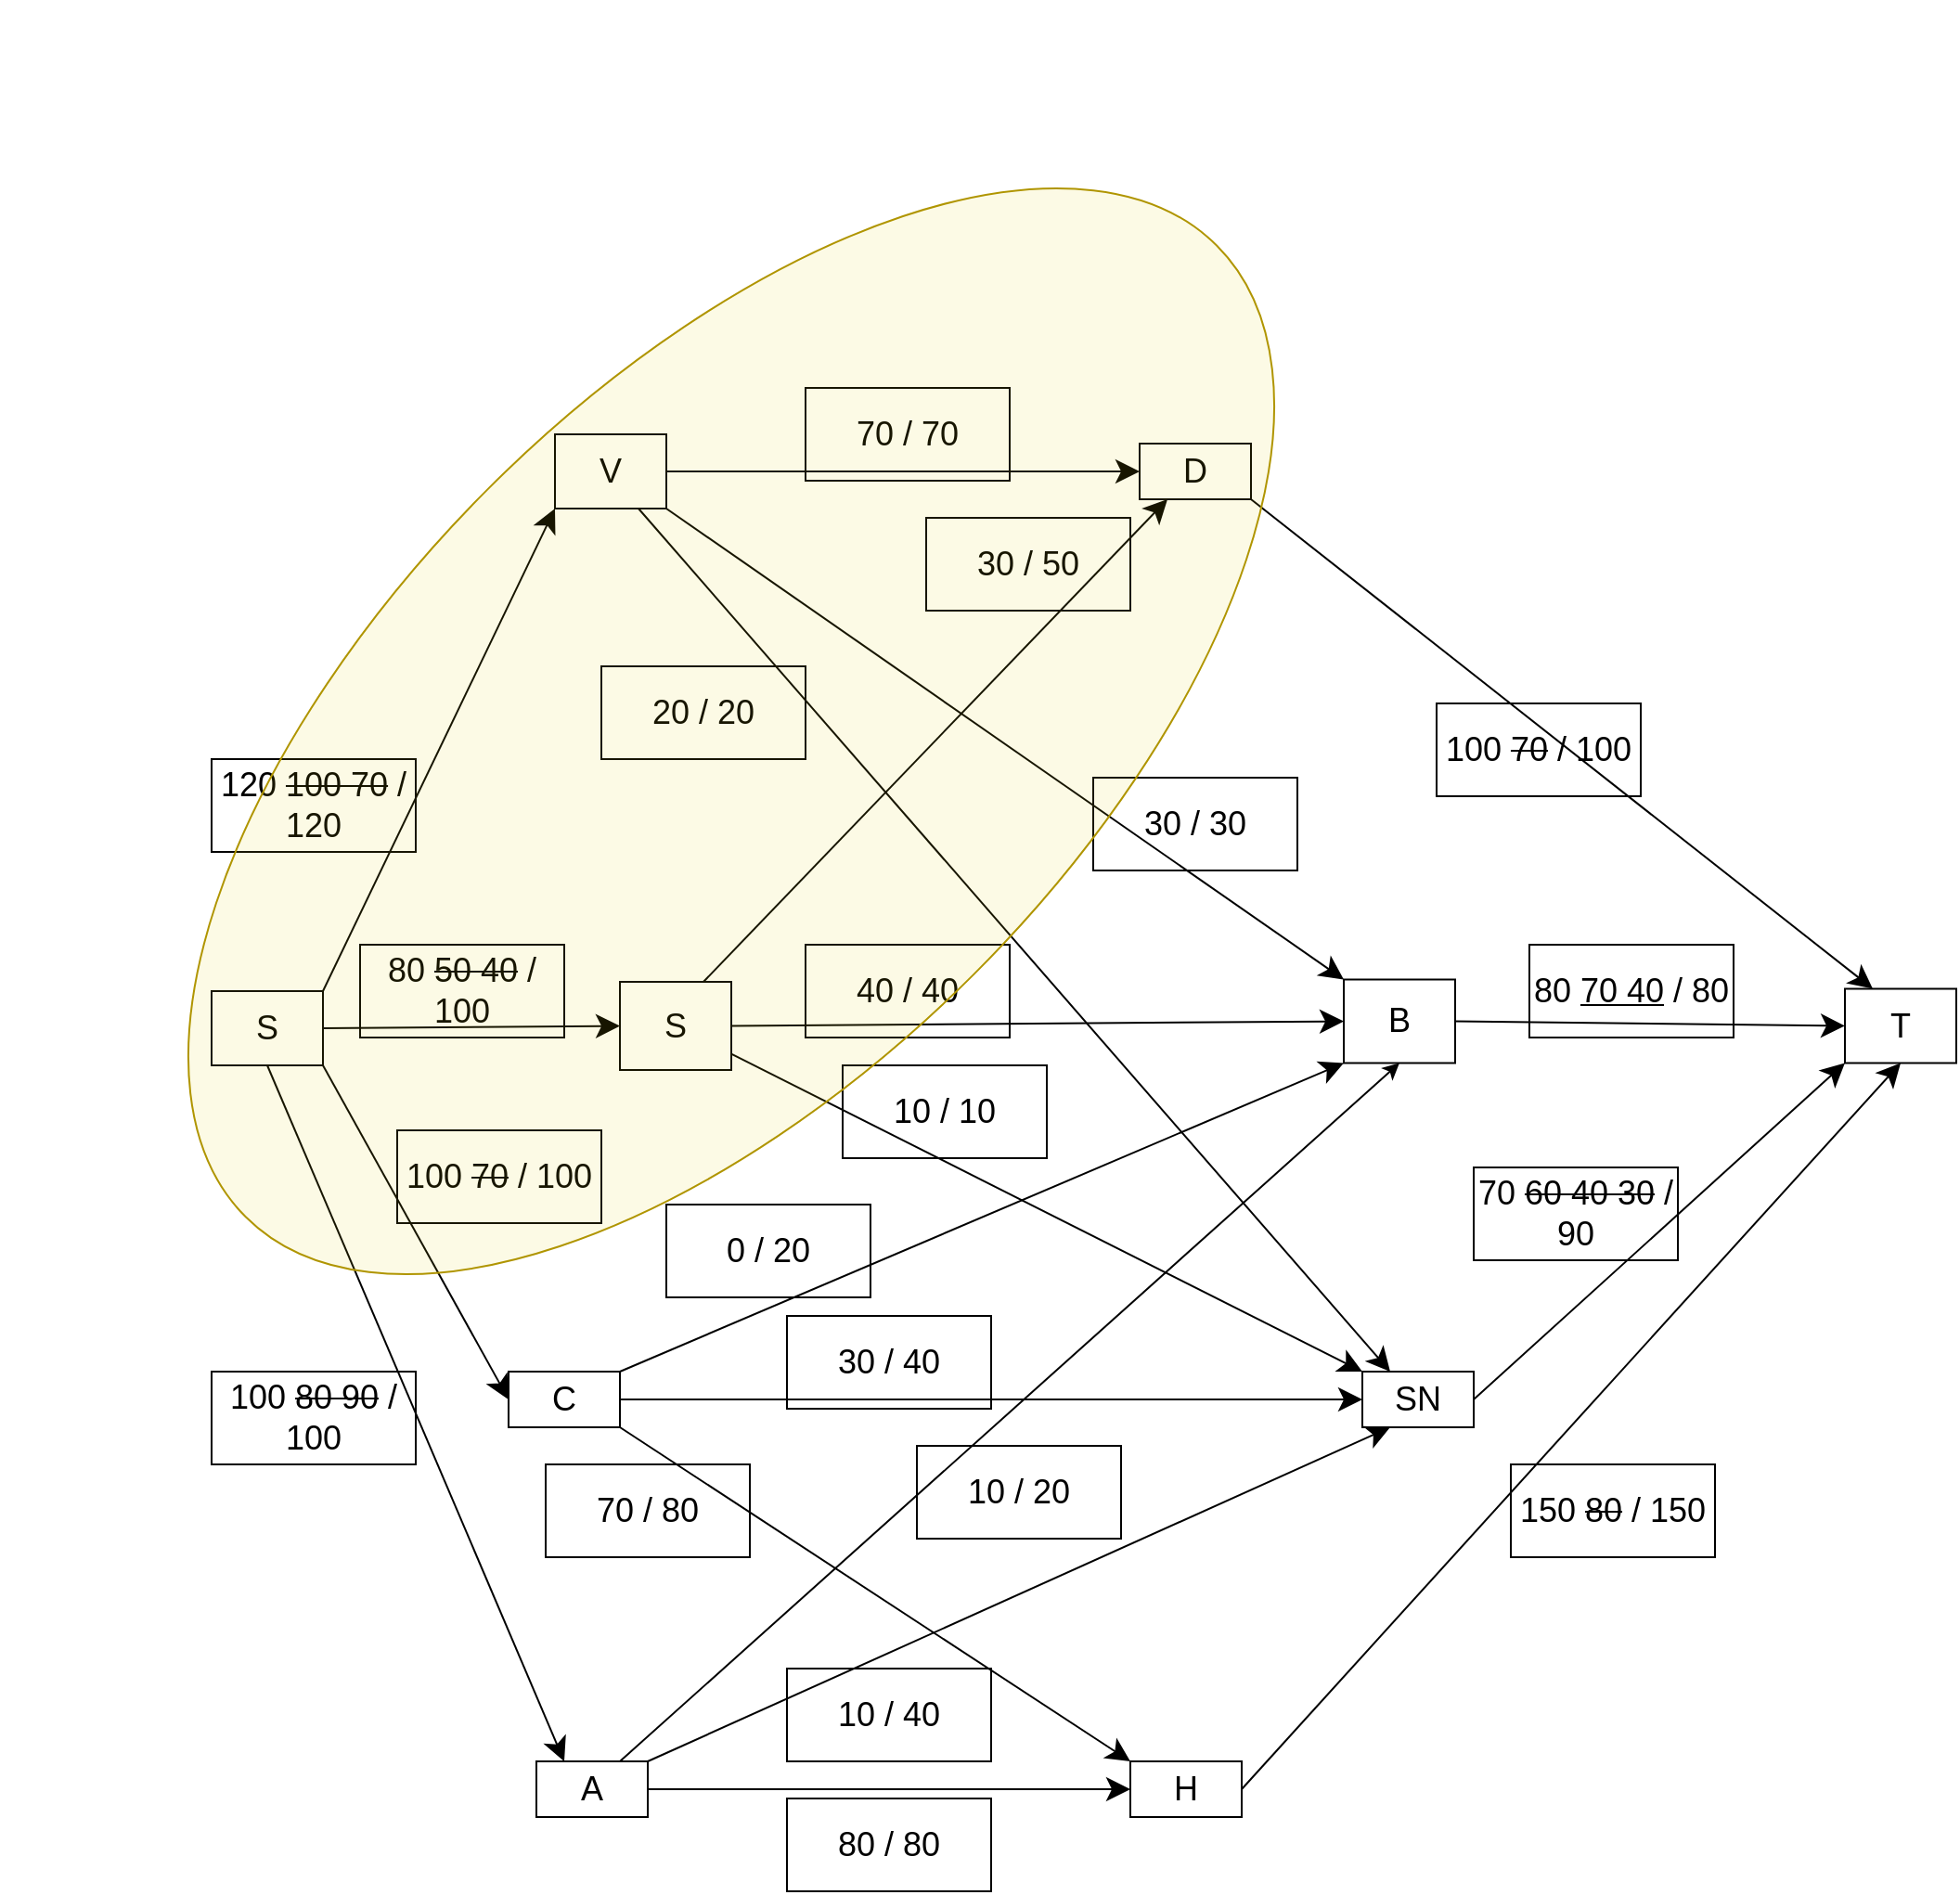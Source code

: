 <mxfile>
    <diagram id="BSCIQS46nkcK8EYovxv_" name="Page-1">
        <mxGraphModel dx="1563" dy="2040" grid="1" gridSize="10" guides="1" tooltips="1" connect="1" arrows="1" fold="1" page="1" pageScale="1" pageWidth="850" pageHeight="1100" background="#ffffff" math="0" shadow="0">
            <root>
                <mxCell id="0"/>
                <mxCell id="1" parent="0"/>
                <mxCell id="3" value="&lt;font style=&quot;font-size: 18px;&quot;&gt;S&lt;/font&gt;" style="text;html=1;align=center;verticalAlign=middle;whiteSpace=wrap;rounded=0;strokeColor=#000000;fontColor=#000000;" vertex="1" parent="1">
                    <mxGeometry x="190" y="215" width="60" height="40" as="geometry"/>
                </mxCell>
                <mxCell id="4" value="&lt;font style=&quot;font-size: 18px;&quot;&gt;V&lt;/font&gt;" style="text;html=1;align=center;verticalAlign=middle;whiteSpace=wrap;rounded=0;strokeColor=#000000;fontColor=#000000;" vertex="1" parent="1">
                    <mxGeometry x="375" y="-85" width="60" height="40" as="geometry"/>
                </mxCell>
                <mxCell id="5" value="" style="endArrow=classic;html=1;fontSize=18;exitX=1;exitY=0;exitDx=0;exitDy=0;entryX=0;entryY=1;entryDx=0;entryDy=0;endSize=10;startSize=6;fontColor=#000000;strokeColor=#000000;" edge="1" parent="1" source="3" target="4">
                    <mxGeometry width="50" height="50" relative="1" as="geometry">
                        <mxPoint x="400" y="220" as="sourcePoint"/>
                        <mxPoint x="450" y="170" as="targetPoint"/>
                    </mxGeometry>
                </mxCell>
                <mxCell id="6" value="&lt;font style=&quot;font-size: 18px;&quot;&gt;D&lt;/font&gt;" style="text;html=1;align=center;verticalAlign=middle;whiteSpace=wrap;rounded=0;strokeColor=#000000;fontColor=#000000;" vertex="1" parent="1">
                    <mxGeometry x="690" y="-80" width="60" height="30" as="geometry"/>
                </mxCell>
                <mxCell id="7" value="" style="endArrow=classic;html=1;fontSize=18;startSize=6;endSize=10;entryX=0;entryY=0.5;entryDx=0;entryDy=0;exitX=1;exitY=0.5;exitDx=0;exitDy=0;fontColor=#000000;strokeColor=#000000;" edge="1" parent="1" source="4" target="6">
                    <mxGeometry width="50" height="50" relative="1" as="geometry">
                        <mxPoint x="410" y="35" as="sourcePoint"/>
                        <mxPoint x="460" y="-15" as="targetPoint"/>
                    </mxGeometry>
                </mxCell>
                <mxCell id="8" value="&lt;font style=&quot;font-size: 18px;&quot;&gt;S&lt;/font&gt;" style="text;html=1;align=center;verticalAlign=middle;whiteSpace=wrap;rounded=0;strokeColor=#000000;fontColor=#000000;" vertex="1" parent="1">
                    <mxGeometry x="410" y="210" width="60" height="47.5" as="geometry"/>
                </mxCell>
                <mxCell id="9" value="&lt;font style=&quot;font-size: 18px;&quot;&gt;B&lt;/font&gt;" style="text;html=1;align=center;verticalAlign=middle;whiteSpace=wrap;rounded=0;strokeColor=#000000;fontColor=#000000;" vertex="1" parent="1">
                    <mxGeometry x="800" y="208.75" width="60" height="45" as="geometry"/>
                </mxCell>
                <mxCell id="10" value="&lt;span style=&quot;font-size: 18px;&quot;&gt;T&lt;/span&gt;" style="text;html=1;align=center;verticalAlign=middle;whiteSpace=wrap;rounded=0;strokeColor=#000000;fontColor=#000000;" vertex="1" parent="1">
                    <mxGeometry x="1070" y="213.75" width="60" height="40" as="geometry"/>
                </mxCell>
                <mxCell id="11" value="&lt;font style=&quot;font-size: 18px;&quot;&gt;C&lt;/font&gt;" style="text;html=1;align=center;verticalAlign=middle;whiteSpace=wrap;rounded=0;strokeColor=#000000;fontColor=#000000;" vertex="1" parent="1">
                    <mxGeometry x="350" y="420" width="60" height="30" as="geometry"/>
                </mxCell>
                <mxCell id="12" value="&lt;font style=&quot;font-size: 18px;&quot;&gt;SN&lt;/font&gt;" style="text;html=1;align=center;verticalAlign=middle;whiteSpace=wrap;rounded=0;strokeColor=#000000;fontColor=#000000;" vertex="1" parent="1">
                    <mxGeometry x="810" y="420" width="60" height="30" as="geometry"/>
                </mxCell>
                <mxCell id="13" value="&lt;font style=&quot;font-size: 18px;&quot;&gt;A&lt;/font&gt;" style="text;html=1;align=center;verticalAlign=middle;whiteSpace=wrap;rounded=0;strokeColor=#000000;fontColor=#000000;" vertex="1" parent="1">
                    <mxGeometry x="365" y="630" width="60" height="30" as="geometry"/>
                </mxCell>
                <mxCell id="14" value="&lt;font style=&quot;font-size: 18px;&quot;&gt;H&lt;/font&gt;" style="text;html=1;align=center;verticalAlign=middle;whiteSpace=wrap;rounded=0;strokeColor=#000000;fontColor=#000000;" vertex="1" parent="1">
                    <mxGeometry x="685" y="630" width="60" height="30" as="geometry"/>
                </mxCell>
                <mxCell id="15" value="" style="endArrow=classic;html=1;fontSize=18;startSize=6;endSize=10;exitX=1;exitY=0.5;exitDx=0;exitDy=0;entryX=0;entryY=0.5;entryDx=0;entryDy=0;fontColor=#000000;strokeColor=#000000;" edge="1" parent="1" source="3" target="8">
                    <mxGeometry width="50" height="50" relative="1" as="geometry">
                        <mxPoint x="390" y="300" as="sourcePoint"/>
                        <mxPoint x="440" y="250" as="targetPoint"/>
                    </mxGeometry>
                </mxCell>
                <mxCell id="16" value="" style="endArrow=classic;html=1;fontSize=18;startSize=6;endSize=10;exitX=1;exitY=1;exitDx=0;exitDy=0;entryX=0;entryY=0.5;entryDx=0;entryDy=0;fontColor=#000000;strokeColor=#000000;" edge="1" parent="1" source="3" target="11">
                    <mxGeometry width="50" height="50" relative="1" as="geometry">
                        <mxPoint x="390" y="300" as="sourcePoint"/>
                        <mxPoint x="440" y="250" as="targetPoint"/>
                    </mxGeometry>
                </mxCell>
                <mxCell id="17" value="" style="endArrow=classic;html=1;fontSize=18;startSize=6;endSize=10;exitX=0.5;exitY=1;exitDx=0;exitDy=0;entryX=0.25;entryY=0;entryDx=0;entryDy=0;fontColor=#000000;strokeColor=#000000;" edge="1" parent="1" source="3" target="13">
                    <mxGeometry width="50" height="50" relative="1" as="geometry">
                        <mxPoint x="390" y="300" as="sourcePoint"/>
                        <mxPoint x="480" y="420" as="targetPoint"/>
                    </mxGeometry>
                </mxCell>
                <mxCell id="18" value="" style="endArrow=classic;html=1;fontSize=18;startSize=6;endSize=10;entryX=0;entryY=0.5;entryDx=0;entryDy=0;exitX=1;exitY=0.5;exitDx=0;exitDy=0;fontColor=#000000;strokeColor=#000000;" edge="1" parent="1" source="8" target="9">
                    <mxGeometry width="50" height="50" relative="1" as="geometry">
                        <mxPoint x="390" y="277.5" as="sourcePoint"/>
                        <mxPoint x="440" y="227.5" as="targetPoint"/>
                    </mxGeometry>
                </mxCell>
                <mxCell id="19" value="" style="endArrow=classic;html=1;fontSize=18;startSize=6;endSize=10;entryX=0;entryY=0.5;entryDx=0;entryDy=0;exitX=1;exitY=0.5;exitDx=0;exitDy=0;fontColor=#000000;strokeColor=#000000;" edge="1" parent="1" source="9" target="10">
                    <mxGeometry width="50" height="50" relative="1" as="geometry">
                        <mxPoint x="480" y="337.5" as="sourcePoint"/>
                        <mxPoint x="770" y="242.5" as="targetPoint"/>
                    </mxGeometry>
                </mxCell>
                <mxCell id="20" value="" style="endArrow=classic;html=1;fontSize=18;startSize=6;endSize=10;entryX=0.25;entryY=0;entryDx=0;entryDy=0;exitX=1;exitY=1;exitDx=0;exitDy=0;fontColor=#000000;strokeColor=#000000;" edge="1" parent="1" source="6" target="10">
                    <mxGeometry width="50" height="50" relative="1" as="geometry">
                        <mxPoint x="480" y="300" as="sourcePoint"/>
                        <mxPoint x="530" y="250" as="targetPoint"/>
                    </mxGeometry>
                </mxCell>
                <mxCell id="21" value="" style="endArrow=classic;html=1;fontSize=18;startSize=6;endSize=10;entryX=0;entryY=0.5;entryDx=0;entryDy=0;exitX=1;exitY=0.5;exitDx=0;exitDy=0;fontColor=#000000;strokeColor=#000000;" edge="1" parent="1" source="11" target="12">
                    <mxGeometry width="50" height="50" relative="1" as="geometry">
                        <mxPoint x="390" y="420" as="sourcePoint"/>
                        <mxPoint x="440" y="370" as="targetPoint"/>
                    </mxGeometry>
                </mxCell>
                <mxCell id="22" value="" style="endArrow=classic;html=1;fontSize=18;startSize=6;endSize=10;entryX=0;entryY=0.5;entryDx=0;entryDy=0;exitX=1;exitY=0.5;exitDx=0;exitDy=0;fontColor=#000000;strokeColor=#000000;" edge="1" parent="1" source="13" target="14">
                    <mxGeometry width="50" height="50" relative="1" as="geometry">
                        <mxPoint x="455" y="640" as="sourcePoint"/>
                        <mxPoint x="445" y="500" as="targetPoint"/>
                    </mxGeometry>
                </mxCell>
                <mxCell id="23" value="" style="endArrow=classic;html=1;fontSize=18;startSize=6;endSize=10;exitX=1;exitY=0.5;exitDx=0;exitDy=0;fontColor=#000000;strokeColor=#000000;entryX=0;entryY=1;entryDx=0;entryDy=0;" edge="1" parent="1" source="12" target="10">
                    <mxGeometry width="50" height="50" relative="1" as="geometry">
                        <mxPoint x="480" y="337.5" as="sourcePoint"/>
                        <mxPoint x="880" y="250" as="targetPoint"/>
                    </mxGeometry>
                </mxCell>
                <mxCell id="24" value="" style="endArrow=classic;html=1;fontSize=18;startSize=6;endSize=10;entryX=0.5;entryY=1;entryDx=0;entryDy=0;exitX=1;exitY=0.5;exitDx=0;exitDy=0;fontColor=#000000;strokeColor=#000000;" edge="1" parent="1" source="14" target="10">
                    <mxGeometry width="50" height="50" relative="1" as="geometry">
                        <mxPoint x="510" y="317.5" as="sourcePoint"/>
                        <mxPoint x="800" y="262.5" as="targetPoint"/>
                    </mxGeometry>
                </mxCell>
                <mxCell id="25" value="" style="endArrow=classic;html=1;fontSize=18;startSize=6;endSize=10;entryX=0;entryY=1;entryDx=0;entryDy=0;exitX=1;exitY=0;exitDx=0;exitDy=0;fontColor=#000000;strokeColor=#000000;" edge="1" parent="1" source="11" target="9">
                    <mxGeometry width="50" height="50" relative="1" as="geometry">
                        <mxPoint x="420" y="317.5" as="sourcePoint"/>
                        <mxPoint x="470" y="267.5" as="targetPoint"/>
                    </mxGeometry>
                </mxCell>
                <mxCell id="26" value="" style="endArrow=none;html=1;fontSize=18;startSize=6;endSize=10;entryX=0.75;entryY=0;entryDx=0;entryDy=0;exitX=0.5;exitY=1;exitDx=0;exitDy=0;fontColor=#000000;strokeColor=#000000;startArrow=classic;startFill=1;endFill=0;targetPerimeterSpacing=8;" edge="1" parent="1" source="9" target="13">
                    <mxGeometry width="50" height="50" relative="1" as="geometry">
                        <mxPoint x="420" y="317.5" as="sourcePoint"/>
                        <mxPoint x="470" y="267.5" as="targetPoint"/>
                    </mxGeometry>
                </mxCell>
                <mxCell id="27" value="" style="endArrow=classic;html=1;fontSize=18;startSize=6;endSize=10;exitX=1;exitY=1;exitDx=0;exitDy=0;entryX=0;entryY=0;entryDx=0;entryDy=0;fontColor=#000000;strokeColor=#000000;" edge="1" parent="1" source="4" target="9">
                    <mxGeometry width="50" height="50" relative="1" as="geometry">
                        <mxPoint x="420" y="280" as="sourcePoint"/>
                        <mxPoint x="470" y="230" as="targetPoint"/>
                    </mxGeometry>
                </mxCell>
                <mxCell id="28" value="" style="endArrow=classic;html=1;fontSize=18;startSize=6;endSize=10;exitX=0.75;exitY=1;exitDx=0;exitDy=0;entryX=0.25;entryY=0;entryDx=0;entryDy=0;fontColor=#000000;strokeColor=#000000;" edge="1" parent="1" source="4" target="12">
                    <mxGeometry width="50" height="50" relative="1" as="geometry">
                        <mxPoint x="420" y="280" as="sourcePoint"/>
                        <mxPoint x="470" y="230" as="targetPoint"/>
                    </mxGeometry>
                </mxCell>
                <mxCell id="29" value="" style="endArrow=classic;html=1;fontSize=18;startSize=6;endSize=10;entryX=0.25;entryY=1;entryDx=0;entryDy=0;exitX=0.75;exitY=0;exitDx=0;exitDy=0;fontColor=#000000;strokeColor=#000000;" edge="1" parent="1" source="8" target="6">
                    <mxGeometry width="50" height="50" relative="1" as="geometry">
                        <mxPoint x="420" y="280" as="sourcePoint"/>
                        <mxPoint x="470" y="230" as="targetPoint"/>
                    </mxGeometry>
                </mxCell>
                <mxCell id="30" value="" style="endArrow=classic;html=1;fontSize=18;startSize=6;endSize=10;entryX=0;entryY=0;entryDx=0;entryDy=0;fontColor=#000000;strokeColor=#000000;" edge="1" parent="1" source="8" target="12">
                    <mxGeometry width="50" height="50" relative="1" as="geometry">
                        <mxPoint x="420" y="317.5" as="sourcePoint"/>
                        <mxPoint x="470" y="267.5" as="targetPoint"/>
                    </mxGeometry>
                </mxCell>
                <mxCell id="31" value="" style="endArrow=classic;html=1;fontSize=18;startSize=6;endSize=10;entryX=0.25;entryY=1;entryDx=0;entryDy=0;exitX=1;exitY=0;exitDx=0;exitDy=0;fontColor=#000000;strokeColor=#000000;" edge="1" parent="1" source="13" target="12">
                    <mxGeometry width="50" height="50" relative="1" as="geometry">
                        <mxPoint x="420" y="350" as="sourcePoint"/>
                        <mxPoint x="470" y="300" as="targetPoint"/>
                    </mxGeometry>
                </mxCell>
                <mxCell id="32" value="" style="endArrow=classic;html=1;fontSize=18;startSize=6;endSize=10;entryX=0;entryY=0;entryDx=0;entryDy=0;exitX=1;exitY=1;exitDx=0;exitDy=0;fontColor=#000000;strokeColor=#000000;" edge="1" parent="1" source="11" target="14">
                    <mxGeometry width="50" height="50" relative="1" as="geometry">
                        <mxPoint x="420" y="350" as="sourcePoint"/>
                        <mxPoint x="470" y="300" as="targetPoint"/>
                    </mxGeometry>
                </mxCell>
                <mxCell id="33" value="120 &lt;strike&gt;100 70&lt;/strike&gt; / 120" style="text;html=1;align=center;verticalAlign=middle;whiteSpace=wrap;rounded=0;fontSize=18;strokeColor=#000000;fontColor=#000000;" vertex="1" parent="1">
                    <mxGeometry x="190" y="90" width="110" height="50" as="geometry"/>
                </mxCell>
                <mxCell id="35" value="100 &lt;strike&gt;70&lt;/strike&gt; / 100" style="text;html=1;align=center;verticalAlign=middle;whiteSpace=wrap;rounded=0;fontSize=18;strokeColor=#000000;fontColor=#000000;" vertex="1" parent="1">
                    <mxGeometry x="850" y="60" width="110" height="50" as="geometry"/>
                </mxCell>
                <mxCell id="44" value="80 &lt;u&gt;70 40&lt;/u&gt; / 80" style="text;html=1;align=center;verticalAlign=middle;whiteSpace=wrap;rounded=0;fontSize=18;strokeColor=#000000;fontColor=#000000;" vertex="1" parent="1">
                    <mxGeometry x="900" y="190" width="110" height="50" as="geometry"/>
                </mxCell>
                <mxCell id="45" value="30 / 30" style="text;html=1;align=center;verticalAlign=middle;whiteSpace=wrap;rounded=0;fontSize=18;strokeColor=#000000;fontColor=#000000;" vertex="1" parent="1">
                    <mxGeometry x="665" y="100" width="110" height="50" as="geometry"/>
                </mxCell>
                <mxCell id="48" value="20 / 20" style="text;html=1;align=center;verticalAlign=middle;whiteSpace=wrap;rounded=0;fontSize=18;strokeColor=#000000;fontColor=#000000;" vertex="1" parent="1">
                    <mxGeometry x="400" y="40" width="110" height="50" as="geometry"/>
                </mxCell>
                <mxCell id="51" value="30 / 50" style="text;html=1;align=center;verticalAlign=middle;whiteSpace=wrap;rounded=0;fontSize=18;strokeColor=#000000;fontColor=#000000;" vertex="1" parent="1">
                    <mxGeometry x="575" y="-40" width="110" height="50" as="geometry"/>
                </mxCell>
                <mxCell id="52" value="40 / 40" style="text;html=1;align=center;verticalAlign=middle;whiteSpace=wrap;rounded=0;fontSize=18;strokeColor=#000000;fontColor=#000000;" vertex="1" parent="1">
                    <mxGeometry x="510" y="190" width="110" height="50" as="geometry"/>
                </mxCell>
                <mxCell id="55" value="80 &lt;strike&gt;50 40&lt;/strike&gt; / 100" style="text;html=1;align=center;verticalAlign=middle;whiteSpace=wrap;rounded=0;fontSize=18;strokeColor=#000000;fontColor=#000000;" vertex="1" parent="1">
                    <mxGeometry x="270" y="190" width="110" height="50" as="geometry"/>
                </mxCell>
                <mxCell id="56" value="100 &lt;strike&gt;70&lt;/strike&gt; / 100" style="text;html=1;align=center;verticalAlign=middle;whiteSpace=wrap;rounded=0;fontSize=18;strokeColor=#000000;fontColor=#000000;" vertex="1" parent="1">
                    <mxGeometry x="290" y="290" width="110" height="50" as="geometry"/>
                </mxCell>
                <mxCell id="58" value="100 &lt;strike&gt;80 90&lt;/strike&gt; / 100" style="text;html=1;align=center;verticalAlign=middle;whiteSpace=wrap;rounded=0;fontSize=18;strokeColor=#000000;fontColor=#000000;" vertex="1" parent="1">
                    <mxGeometry x="190" y="420" width="110" height="50" as="geometry"/>
                </mxCell>
                <mxCell id="60" value="0 / 20" style="text;html=1;align=center;verticalAlign=middle;whiteSpace=wrap;rounded=0;fontSize=18;strokeColor=#000000;fontColor=#000000;" vertex="1" parent="1">
                    <mxGeometry x="435" y="330" width="110" height="50" as="geometry"/>
                </mxCell>
                <mxCell id="61" value="30 / 40" style="text;html=1;align=center;verticalAlign=middle;whiteSpace=wrap;rounded=0;fontSize=18;strokeColor=#000000;fontColor=#000000;" vertex="1" parent="1">
                    <mxGeometry x="500" y="390" width="110" height="50" as="geometry"/>
                </mxCell>
                <mxCell id="62" value="70 / 80" style="text;html=1;align=center;verticalAlign=middle;whiteSpace=wrap;rounded=0;fontSize=18;strokeColor=#000000;fontColor=#000000;" vertex="1" parent="1">
                    <mxGeometry x="370" y="470" width="110" height="50" as="geometry"/>
                </mxCell>
                <mxCell id="63" value="10 / 20" style="text;html=1;align=center;verticalAlign=middle;whiteSpace=wrap;rounded=0;fontSize=18;strokeColor=#000000;fontColor=#000000;" vertex="1" parent="1">
                    <mxGeometry x="570" y="460" width="110" height="50" as="geometry"/>
                </mxCell>
                <mxCell id="64" value="10 / 40" style="text;html=1;align=center;verticalAlign=middle;whiteSpace=wrap;rounded=0;fontSize=18;strokeColor=#000000;fontColor=#000000;" vertex="1" parent="1">
                    <mxGeometry x="500" y="580" width="110" height="50" as="geometry"/>
                </mxCell>
                <mxCell id="65" value="80 / 80" style="text;html=1;align=center;verticalAlign=middle;whiteSpace=wrap;rounded=0;fontSize=18;strokeColor=#000000;fontColor=#000000;" vertex="1" parent="1">
                    <mxGeometry x="500" y="650" width="110" height="50" as="geometry"/>
                </mxCell>
                <mxCell id="66" value="150 &lt;strike&gt;80&lt;/strike&gt; / 150" style="text;html=1;align=center;verticalAlign=middle;whiteSpace=wrap;rounded=0;fontSize=18;strokeColor=#000000;fontColor=#000000;" vertex="1" parent="1">
                    <mxGeometry x="890" y="470" width="110" height="50" as="geometry"/>
                </mxCell>
                <mxCell id="67" value="70 &lt;strike&gt;60 40 30&lt;/strike&gt; / 90" style="text;html=1;align=center;verticalAlign=middle;whiteSpace=wrap;rounded=0;fontSize=18;strokeColor=#000000;fontColor=#000000;" vertex="1" parent="1">
                    <mxGeometry x="870" y="310" width="110" height="50" as="geometry"/>
                </mxCell>
                <mxCell id="68" value="10 / 10" style="text;html=1;align=center;verticalAlign=middle;whiteSpace=wrap;rounded=0;fontSize=18;strokeColor=#000000;fontColor=#000000;" vertex="1" parent="1">
                    <mxGeometry x="530" y="255" width="110" height="50" as="geometry"/>
                </mxCell>
                <mxCell id="69" value="70 / 70" style="text;html=1;align=center;verticalAlign=middle;whiteSpace=wrap;rounded=0;fontSize=18;strokeColor=#000000;fontColor=#000000;" vertex="1" parent="1">
                    <mxGeometry x="510" y="-110" width="110" height="50" as="geometry"/>
                </mxCell>
                <mxCell id="70" value="" style="ellipse;whiteSpace=wrap;html=1;strokeColor=#B09500;fontSize=18;fillOpacity=10;fillColor=#e3c800;rotation=-45;fontColor=#000000;" vertex="1" parent="1">
                    <mxGeometry x="100" y="-110" width="740" height="370" as="geometry"/>
                </mxCell>
            </root>
        </mxGraphModel>
    </diagram>
</mxfile>